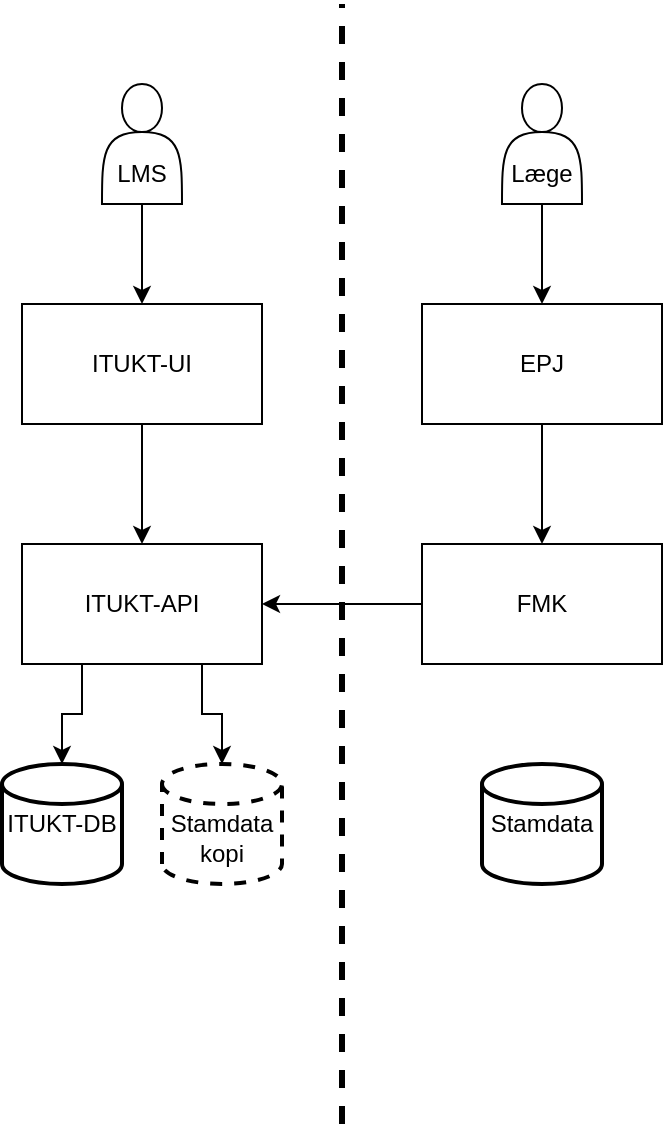 <mxfile version="28.0.6">
  <diagram name="Page-1" id="hATapF4SIjhRsOCiLjzH">
    <mxGraphModel dx="763" dy="830" grid="1" gridSize="10" guides="1" tooltips="1" connect="1" arrows="1" fold="1" page="1" pageScale="1" pageWidth="850" pageHeight="1100" math="0" shadow="0">
      <root>
        <mxCell id="0" />
        <mxCell id="1" parent="0" />
        <mxCell id="KVzX5n_RmKqyuTT_3drH-1" style="edgeStyle=orthogonalEdgeStyle;rounded=0;orthogonalLoop=1;jettySize=auto;html=1;exitX=0.5;exitY=1;exitDx=0;exitDy=0;entryX=0.5;entryY=0;entryDx=0;entryDy=0;" edge="1" parent="1" source="KVzX5n_RmKqyuTT_3drH-2" target="KVzX5n_RmKqyuTT_3drH-3">
          <mxGeometry relative="1" as="geometry" />
        </mxCell>
        <mxCell id="KVzX5n_RmKqyuTT_3drH-2" value="ITUKT-UI" style="rounded=0;whiteSpace=wrap;html=1;flipH=1;flipV=1;" vertex="1" parent="1">
          <mxGeometry x="50" y="190" width="120" height="60" as="geometry" />
        </mxCell>
        <mxCell id="KVzX5n_RmKqyuTT_3drH-3" value="ITUKT-API" style="rounded=0;whiteSpace=wrap;html=1;" vertex="1" parent="1">
          <mxGeometry x="50" y="310" width="120" height="60" as="geometry" />
        </mxCell>
        <mxCell id="KVzX5n_RmKqyuTT_3drH-4" value="Stamdata" style="strokeWidth=2;html=1;shape=mxgraph.flowchart.database;whiteSpace=wrap;" vertex="1" parent="1">
          <mxGeometry x="280" y="420" width="60" height="60" as="geometry" />
        </mxCell>
        <mxCell id="KVzX5n_RmKqyuTT_3drH-5" value="ITUKT-DB" style="strokeWidth=2;html=1;shape=mxgraph.flowchart.database;whiteSpace=wrap;" vertex="1" parent="1">
          <mxGeometry x="40" y="420" width="60" height="60" as="geometry" />
        </mxCell>
        <mxCell id="KVzX5n_RmKqyuTT_3drH-6" style="edgeStyle=orthogonalEdgeStyle;rounded=0;orthogonalLoop=1;jettySize=auto;html=1;exitX=0;exitY=0.5;exitDx=0;exitDy=0;entryX=1;entryY=0.5;entryDx=0;entryDy=0;" edge="1" parent="1" source="KVzX5n_RmKqyuTT_3drH-7" target="KVzX5n_RmKqyuTT_3drH-3">
          <mxGeometry relative="1" as="geometry" />
        </mxCell>
        <mxCell id="KVzX5n_RmKqyuTT_3drH-7" value="FMK" style="rounded=0;whiteSpace=wrap;html=1;" vertex="1" parent="1">
          <mxGeometry x="250" y="310" width="120" height="60" as="geometry" />
        </mxCell>
        <mxCell id="KVzX5n_RmKqyuTT_3drH-8" style="edgeStyle=orthogonalEdgeStyle;rounded=0;orthogonalLoop=1;jettySize=auto;html=1;exitX=0.5;exitY=1;exitDx=0;exitDy=0;entryX=0.5;entryY=0;entryDx=0;entryDy=0;" edge="1" parent="1" source="KVzX5n_RmKqyuTT_3drH-9" target="KVzX5n_RmKqyuTT_3drH-7">
          <mxGeometry relative="1" as="geometry" />
        </mxCell>
        <mxCell id="KVzX5n_RmKqyuTT_3drH-9" value="EPJ" style="rounded=0;whiteSpace=wrap;html=1;flipH=1;flipV=1;" vertex="1" parent="1">
          <mxGeometry x="250" y="190" width="120" height="60" as="geometry" />
        </mxCell>
        <mxCell id="KVzX5n_RmKqyuTT_3drH-10" style="edgeStyle=orthogonalEdgeStyle;rounded=0;orthogonalLoop=1;jettySize=auto;html=1;exitX=0.5;exitY=1;exitDx=0;exitDy=0;entryX=0.5;entryY=0;entryDx=0;entryDy=0;" edge="1" parent="1" source="KVzX5n_RmKqyuTT_3drH-11" target="KVzX5n_RmKqyuTT_3drH-9">
          <mxGeometry relative="1" as="geometry" />
        </mxCell>
        <mxCell id="KVzX5n_RmKqyuTT_3drH-11" value="&lt;div&gt;&lt;br&gt;&lt;/div&gt;&lt;div&gt;&lt;br&gt;&lt;/div&gt;Læge" style="shape=actor;whiteSpace=wrap;html=1;" vertex="1" parent="1">
          <mxGeometry x="290" y="80" width="40" height="60" as="geometry" />
        </mxCell>
        <mxCell id="KVzX5n_RmKqyuTT_3drH-12" style="edgeStyle=orthogonalEdgeStyle;rounded=0;orthogonalLoop=1;jettySize=auto;html=1;exitX=0.5;exitY=1;exitDx=0;exitDy=0;entryX=0.5;entryY=0;entryDx=0;entryDy=0;" edge="1" parent="1" source="KVzX5n_RmKqyuTT_3drH-13" target="KVzX5n_RmKqyuTT_3drH-2">
          <mxGeometry relative="1" as="geometry" />
        </mxCell>
        <mxCell id="KVzX5n_RmKqyuTT_3drH-13" value="&lt;div&gt;&lt;br&gt;&lt;/div&gt;&lt;div&gt;&lt;br&gt;&lt;/div&gt;&lt;div&gt;LMS&lt;/div&gt;" style="shape=actor;whiteSpace=wrap;html=1;" vertex="1" parent="1">
          <mxGeometry x="90" y="80" width="40" height="60" as="geometry" />
        </mxCell>
        <mxCell id="KVzX5n_RmKqyuTT_3drH-14" style="edgeStyle=orthogonalEdgeStyle;rounded=0;orthogonalLoop=1;jettySize=auto;html=1;exitX=0.25;exitY=1;exitDx=0;exitDy=0;entryX=0.5;entryY=0;entryDx=0;entryDy=0;entryPerimeter=0;" edge="1" parent="1" source="KVzX5n_RmKqyuTT_3drH-3" target="KVzX5n_RmKqyuTT_3drH-5">
          <mxGeometry relative="1" as="geometry" />
        </mxCell>
        <mxCell id="KVzX5n_RmKqyuTT_3drH-15" value="" style="endArrow=none;dashed=1;html=1;strokeWidth=3;rounded=0;" edge="1" parent="1">
          <mxGeometry width="50" height="50" relative="1" as="geometry">
            <mxPoint x="210" y="600" as="sourcePoint" />
            <mxPoint x="210" y="40" as="targetPoint" />
          </mxGeometry>
        </mxCell>
        <mxCell id="KVzX5n_RmKqyuTT_3drH-16" value="&lt;div&gt;&lt;br&gt;&lt;/div&gt;Stamdata&lt;div&gt;kopi&lt;/div&gt;" style="strokeWidth=2;html=1;shape=mxgraph.flowchart.database;whiteSpace=wrap;dashed=1;" vertex="1" parent="1">
          <mxGeometry x="120" y="420" width="60" height="60" as="geometry" />
        </mxCell>
        <mxCell id="KVzX5n_RmKqyuTT_3drH-17" style="edgeStyle=orthogonalEdgeStyle;rounded=0;orthogonalLoop=1;jettySize=auto;html=1;exitX=0.75;exitY=1;exitDx=0;exitDy=0;entryX=0.5;entryY=0;entryDx=0;entryDy=0;entryPerimeter=0;" edge="1" parent="1" source="KVzX5n_RmKqyuTT_3drH-3" target="KVzX5n_RmKqyuTT_3drH-16">
          <mxGeometry relative="1" as="geometry" />
        </mxCell>
      </root>
    </mxGraphModel>
  </diagram>
</mxfile>
